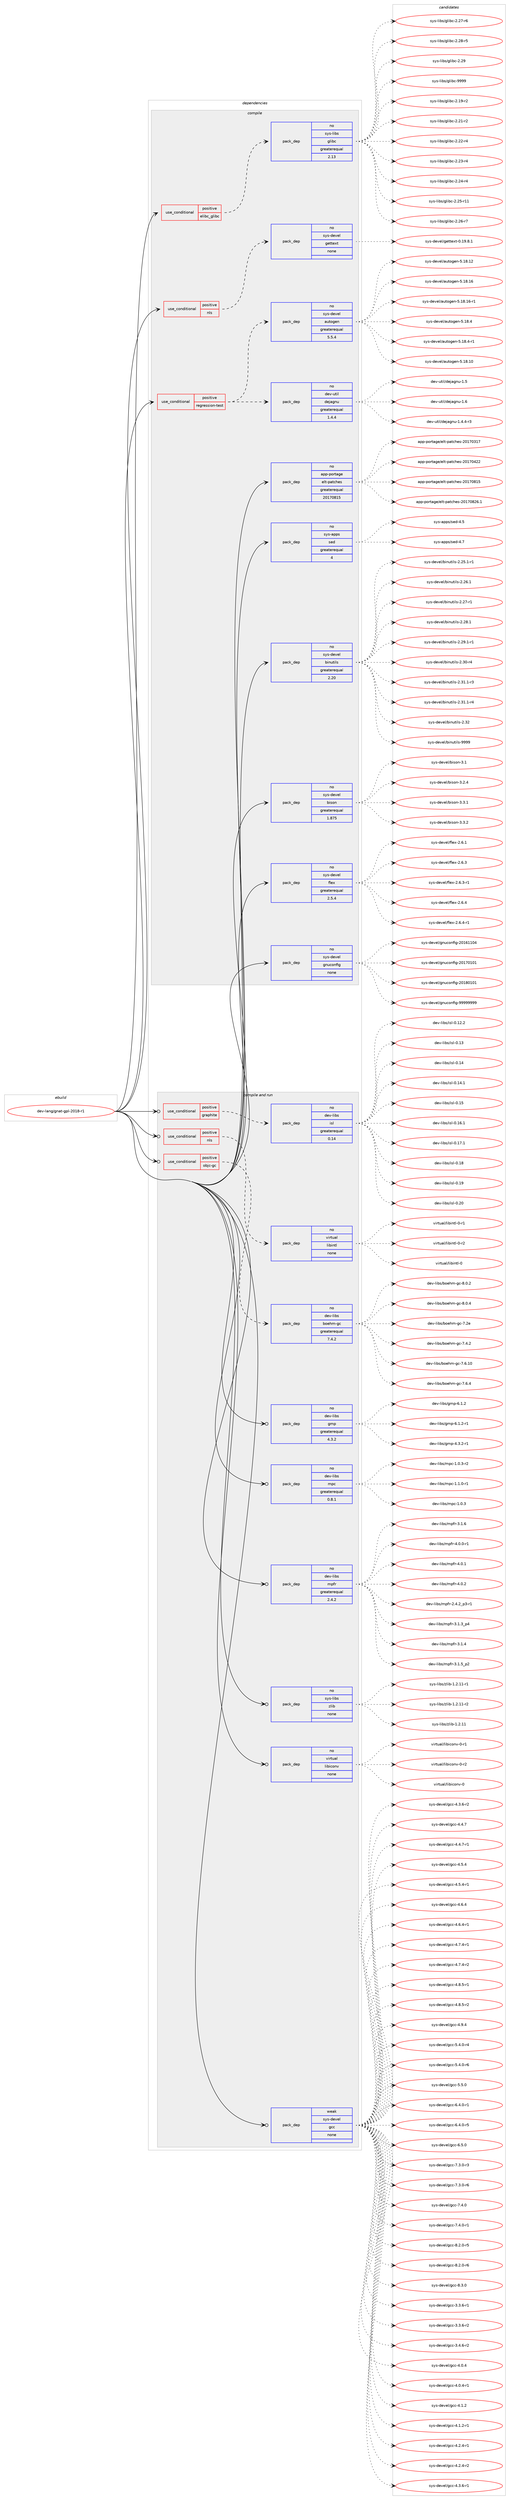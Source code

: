digraph prolog {

# *************
# Graph options
# *************

newrank=true;
concentrate=true;
compound=true;
graph [rankdir=LR,fontname=Helvetica,fontsize=10,ranksep=1.5];#, ranksep=2.5, nodesep=0.2];
edge  [arrowhead=vee];
node  [fontname=Helvetica,fontsize=10];

# **********
# The ebuild
# **********

subgraph cluster_leftcol {
color=gray;
rank=same;
label=<<i>ebuild</i>>;
id [label="dev-lang/gnat-gpl-2018-r1", color=red, width=4, href="../dev-lang/gnat-gpl-2018-r1.svg"];
}

# ****************
# The dependencies
# ****************

subgraph cluster_midcol {
color=gray;
label=<<i>dependencies</i>>;
subgraph cluster_compile {
fillcolor="#eeeeee";
style=filled;
label=<<i>compile</i>>;
subgraph cond363680 {
dependency1358928 [label=<<TABLE BORDER="0" CELLBORDER="1" CELLSPACING="0" CELLPADDING="4"><TR><TD ROWSPAN="3" CELLPADDING="10">use_conditional</TD></TR><TR><TD>positive</TD></TR><TR><TD>elibc_glibc</TD></TR></TABLE>>, shape=none, color=red];
subgraph pack972769 {
dependency1358929 [label=<<TABLE BORDER="0" CELLBORDER="1" CELLSPACING="0" CELLPADDING="4" WIDTH="220"><TR><TD ROWSPAN="6" CELLPADDING="30">pack_dep</TD></TR><TR><TD WIDTH="110">no</TD></TR><TR><TD>sys-libs</TD></TR><TR><TD>glibc</TD></TR><TR><TD>greaterequal</TD></TR><TR><TD>2.13</TD></TR></TABLE>>, shape=none, color=blue];
}
dependency1358928:e -> dependency1358929:w [weight=20,style="dashed",arrowhead="vee"];
}
id:e -> dependency1358928:w [weight=20,style="solid",arrowhead="vee"];
subgraph cond363681 {
dependency1358930 [label=<<TABLE BORDER="0" CELLBORDER="1" CELLSPACING="0" CELLPADDING="4"><TR><TD ROWSPAN="3" CELLPADDING="10">use_conditional</TD></TR><TR><TD>positive</TD></TR><TR><TD>nls</TD></TR></TABLE>>, shape=none, color=red];
subgraph pack972770 {
dependency1358931 [label=<<TABLE BORDER="0" CELLBORDER="1" CELLSPACING="0" CELLPADDING="4" WIDTH="220"><TR><TD ROWSPAN="6" CELLPADDING="30">pack_dep</TD></TR><TR><TD WIDTH="110">no</TD></TR><TR><TD>sys-devel</TD></TR><TR><TD>gettext</TD></TR><TR><TD>none</TD></TR><TR><TD></TD></TR></TABLE>>, shape=none, color=blue];
}
dependency1358930:e -> dependency1358931:w [weight=20,style="dashed",arrowhead="vee"];
}
id:e -> dependency1358930:w [weight=20,style="solid",arrowhead="vee"];
subgraph cond363682 {
dependency1358932 [label=<<TABLE BORDER="0" CELLBORDER="1" CELLSPACING="0" CELLPADDING="4"><TR><TD ROWSPAN="3" CELLPADDING="10">use_conditional</TD></TR><TR><TD>positive</TD></TR><TR><TD>regression-test</TD></TR></TABLE>>, shape=none, color=red];
subgraph pack972771 {
dependency1358933 [label=<<TABLE BORDER="0" CELLBORDER="1" CELLSPACING="0" CELLPADDING="4" WIDTH="220"><TR><TD ROWSPAN="6" CELLPADDING="30">pack_dep</TD></TR><TR><TD WIDTH="110">no</TD></TR><TR><TD>dev-util</TD></TR><TR><TD>dejagnu</TD></TR><TR><TD>greaterequal</TD></TR><TR><TD>1.4.4</TD></TR></TABLE>>, shape=none, color=blue];
}
dependency1358932:e -> dependency1358933:w [weight=20,style="dashed",arrowhead="vee"];
subgraph pack972772 {
dependency1358934 [label=<<TABLE BORDER="0" CELLBORDER="1" CELLSPACING="0" CELLPADDING="4" WIDTH="220"><TR><TD ROWSPAN="6" CELLPADDING="30">pack_dep</TD></TR><TR><TD WIDTH="110">no</TD></TR><TR><TD>sys-devel</TD></TR><TR><TD>autogen</TD></TR><TR><TD>greaterequal</TD></TR><TR><TD>5.5.4</TD></TR></TABLE>>, shape=none, color=blue];
}
dependency1358932:e -> dependency1358934:w [weight=20,style="dashed",arrowhead="vee"];
}
id:e -> dependency1358932:w [weight=20,style="solid",arrowhead="vee"];
subgraph pack972773 {
dependency1358935 [label=<<TABLE BORDER="0" CELLBORDER="1" CELLSPACING="0" CELLPADDING="4" WIDTH="220"><TR><TD ROWSPAN="6" CELLPADDING="30">pack_dep</TD></TR><TR><TD WIDTH="110">no</TD></TR><TR><TD>app-portage</TD></TR><TR><TD>elt-patches</TD></TR><TR><TD>greaterequal</TD></TR><TR><TD>20170815</TD></TR></TABLE>>, shape=none, color=blue];
}
id:e -> dependency1358935:w [weight=20,style="solid",arrowhead="vee"];
subgraph pack972774 {
dependency1358936 [label=<<TABLE BORDER="0" CELLBORDER="1" CELLSPACING="0" CELLPADDING="4" WIDTH="220"><TR><TD ROWSPAN="6" CELLPADDING="30">pack_dep</TD></TR><TR><TD WIDTH="110">no</TD></TR><TR><TD>sys-apps</TD></TR><TR><TD>sed</TD></TR><TR><TD>greaterequal</TD></TR><TR><TD>4</TD></TR></TABLE>>, shape=none, color=blue];
}
id:e -> dependency1358936:w [weight=20,style="solid",arrowhead="vee"];
subgraph pack972775 {
dependency1358937 [label=<<TABLE BORDER="0" CELLBORDER="1" CELLSPACING="0" CELLPADDING="4" WIDTH="220"><TR><TD ROWSPAN="6" CELLPADDING="30">pack_dep</TD></TR><TR><TD WIDTH="110">no</TD></TR><TR><TD>sys-devel</TD></TR><TR><TD>binutils</TD></TR><TR><TD>greaterequal</TD></TR><TR><TD>2.20</TD></TR></TABLE>>, shape=none, color=blue];
}
id:e -> dependency1358937:w [weight=20,style="solid",arrowhead="vee"];
subgraph pack972776 {
dependency1358938 [label=<<TABLE BORDER="0" CELLBORDER="1" CELLSPACING="0" CELLPADDING="4" WIDTH="220"><TR><TD ROWSPAN="6" CELLPADDING="30">pack_dep</TD></TR><TR><TD WIDTH="110">no</TD></TR><TR><TD>sys-devel</TD></TR><TR><TD>bison</TD></TR><TR><TD>greaterequal</TD></TR><TR><TD>1.875</TD></TR></TABLE>>, shape=none, color=blue];
}
id:e -> dependency1358938:w [weight=20,style="solid",arrowhead="vee"];
subgraph pack972777 {
dependency1358939 [label=<<TABLE BORDER="0" CELLBORDER="1" CELLSPACING="0" CELLPADDING="4" WIDTH="220"><TR><TD ROWSPAN="6" CELLPADDING="30">pack_dep</TD></TR><TR><TD WIDTH="110">no</TD></TR><TR><TD>sys-devel</TD></TR><TR><TD>flex</TD></TR><TR><TD>greaterequal</TD></TR><TR><TD>2.5.4</TD></TR></TABLE>>, shape=none, color=blue];
}
id:e -> dependency1358939:w [weight=20,style="solid",arrowhead="vee"];
subgraph pack972778 {
dependency1358940 [label=<<TABLE BORDER="0" CELLBORDER="1" CELLSPACING="0" CELLPADDING="4" WIDTH="220"><TR><TD ROWSPAN="6" CELLPADDING="30">pack_dep</TD></TR><TR><TD WIDTH="110">no</TD></TR><TR><TD>sys-devel</TD></TR><TR><TD>gnuconfig</TD></TR><TR><TD>none</TD></TR><TR><TD></TD></TR></TABLE>>, shape=none, color=blue];
}
id:e -> dependency1358940:w [weight=20,style="solid",arrowhead="vee"];
}
subgraph cluster_compileandrun {
fillcolor="#eeeeee";
style=filled;
label=<<i>compile and run</i>>;
subgraph cond363683 {
dependency1358941 [label=<<TABLE BORDER="0" CELLBORDER="1" CELLSPACING="0" CELLPADDING="4"><TR><TD ROWSPAN="3" CELLPADDING="10">use_conditional</TD></TR><TR><TD>positive</TD></TR><TR><TD>graphite</TD></TR></TABLE>>, shape=none, color=red];
subgraph pack972779 {
dependency1358942 [label=<<TABLE BORDER="0" CELLBORDER="1" CELLSPACING="0" CELLPADDING="4" WIDTH="220"><TR><TD ROWSPAN="6" CELLPADDING="30">pack_dep</TD></TR><TR><TD WIDTH="110">no</TD></TR><TR><TD>dev-libs</TD></TR><TR><TD>isl</TD></TR><TR><TD>greaterequal</TD></TR><TR><TD>0.14</TD></TR></TABLE>>, shape=none, color=blue];
}
dependency1358941:e -> dependency1358942:w [weight=20,style="dashed",arrowhead="vee"];
}
id:e -> dependency1358941:w [weight=20,style="solid",arrowhead="odotvee"];
subgraph cond363684 {
dependency1358943 [label=<<TABLE BORDER="0" CELLBORDER="1" CELLSPACING="0" CELLPADDING="4"><TR><TD ROWSPAN="3" CELLPADDING="10">use_conditional</TD></TR><TR><TD>positive</TD></TR><TR><TD>nls</TD></TR></TABLE>>, shape=none, color=red];
subgraph pack972780 {
dependency1358944 [label=<<TABLE BORDER="0" CELLBORDER="1" CELLSPACING="0" CELLPADDING="4" WIDTH="220"><TR><TD ROWSPAN="6" CELLPADDING="30">pack_dep</TD></TR><TR><TD WIDTH="110">no</TD></TR><TR><TD>virtual</TD></TR><TR><TD>libintl</TD></TR><TR><TD>none</TD></TR><TR><TD></TD></TR></TABLE>>, shape=none, color=blue];
}
dependency1358943:e -> dependency1358944:w [weight=20,style="dashed",arrowhead="vee"];
}
id:e -> dependency1358943:w [weight=20,style="solid",arrowhead="odotvee"];
subgraph cond363685 {
dependency1358945 [label=<<TABLE BORDER="0" CELLBORDER="1" CELLSPACING="0" CELLPADDING="4"><TR><TD ROWSPAN="3" CELLPADDING="10">use_conditional</TD></TR><TR><TD>positive</TD></TR><TR><TD>objc-gc</TD></TR></TABLE>>, shape=none, color=red];
subgraph pack972781 {
dependency1358946 [label=<<TABLE BORDER="0" CELLBORDER="1" CELLSPACING="0" CELLPADDING="4" WIDTH="220"><TR><TD ROWSPAN="6" CELLPADDING="30">pack_dep</TD></TR><TR><TD WIDTH="110">no</TD></TR><TR><TD>dev-libs</TD></TR><TR><TD>boehm-gc</TD></TR><TR><TD>greaterequal</TD></TR><TR><TD>7.4.2</TD></TR></TABLE>>, shape=none, color=blue];
}
dependency1358945:e -> dependency1358946:w [weight=20,style="dashed",arrowhead="vee"];
}
id:e -> dependency1358945:w [weight=20,style="solid",arrowhead="odotvee"];
subgraph pack972782 {
dependency1358947 [label=<<TABLE BORDER="0" CELLBORDER="1" CELLSPACING="0" CELLPADDING="4" WIDTH="220"><TR><TD ROWSPAN="6" CELLPADDING="30">pack_dep</TD></TR><TR><TD WIDTH="110">no</TD></TR><TR><TD>dev-libs</TD></TR><TR><TD>gmp</TD></TR><TR><TD>greaterequal</TD></TR><TR><TD>4.3.2</TD></TR></TABLE>>, shape=none, color=blue];
}
id:e -> dependency1358947:w [weight=20,style="solid",arrowhead="odotvee"];
subgraph pack972783 {
dependency1358948 [label=<<TABLE BORDER="0" CELLBORDER="1" CELLSPACING="0" CELLPADDING="4" WIDTH="220"><TR><TD ROWSPAN="6" CELLPADDING="30">pack_dep</TD></TR><TR><TD WIDTH="110">no</TD></TR><TR><TD>dev-libs</TD></TR><TR><TD>mpc</TD></TR><TR><TD>greaterequal</TD></TR><TR><TD>0.8.1</TD></TR></TABLE>>, shape=none, color=blue];
}
id:e -> dependency1358948:w [weight=20,style="solid",arrowhead="odotvee"];
subgraph pack972784 {
dependency1358949 [label=<<TABLE BORDER="0" CELLBORDER="1" CELLSPACING="0" CELLPADDING="4" WIDTH="220"><TR><TD ROWSPAN="6" CELLPADDING="30">pack_dep</TD></TR><TR><TD WIDTH="110">no</TD></TR><TR><TD>dev-libs</TD></TR><TR><TD>mpfr</TD></TR><TR><TD>greaterequal</TD></TR><TR><TD>2.4.2</TD></TR></TABLE>>, shape=none, color=blue];
}
id:e -> dependency1358949:w [weight=20,style="solid",arrowhead="odotvee"];
subgraph pack972785 {
dependency1358950 [label=<<TABLE BORDER="0" CELLBORDER="1" CELLSPACING="0" CELLPADDING="4" WIDTH="220"><TR><TD ROWSPAN="6" CELLPADDING="30">pack_dep</TD></TR><TR><TD WIDTH="110">no</TD></TR><TR><TD>sys-libs</TD></TR><TR><TD>zlib</TD></TR><TR><TD>none</TD></TR><TR><TD></TD></TR></TABLE>>, shape=none, color=blue];
}
id:e -> dependency1358950:w [weight=20,style="solid",arrowhead="odotvee"];
subgraph pack972786 {
dependency1358951 [label=<<TABLE BORDER="0" CELLBORDER="1" CELLSPACING="0" CELLPADDING="4" WIDTH="220"><TR><TD ROWSPAN="6" CELLPADDING="30">pack_dep</TD></TR><TR><TD WIDTH="110">no</TD></TR><TR><TD>virtual</TD></TR><TR><TD>libiconv</TD></TR><TR><TD>none</TD></TR><TR><TD></TD></TR></TABLE>>, shape=none, color=blue];
}
id:e -> dependency1358951:w [weight=20,style="solid",arrowhead="odotvee"];
subgraph pack972787 {
dependency1358952 [label=<<TABLE BORDER="0" CELLBORDER="1" CELLSPACING="0" CELLPADDING="4" WIDTH="220"><TR><TD ROWSPAN="6" CELLPADDING="30">pack_dep</TD></TR><TR><TD WIDTH="110">weak</TD></TR><TR><TD>sys-devel</TD></TR><TR><TD>gcc</TD></TR><TR><TD>none</TD></TR><TR><TD></TD></TR></TABLE>>, shape=none, color=blue];
}
id:e -> dependency1358952:w [weight=20,style="solid",arrowhead="odotvee"];
}
subgraph cluster_run {
fillcolor="#eeeeee";
style=filled;
label=<<i>run</i>>;
}
}

# **************
# The candidates
# **************

subgraph cluster_choices {
rank=same;
color=gray;
label=<<i>candidates</i>>;

subgraph choice972769 {
color=black;
nodesep=1;
choice115121115451081059811547103108105989945504649574511450 [label="sys-libs/glibc-2.19-r2", color=red, width=4,href="../sys-libs/glibc-2.19-r2.svg"];
choice115121115451081059811547103108105989945504650494511450 [label="sys-libs/glibc-2.21-r2", color=red, width=4,href="../sys-libs/glibc-2.21-r2.svg"];
choice115121115451081059811547103108105989945504650504511452 [label="sys-libs/glibc-2.22-r4", color=red, width=4,href="../sys-libs/glibc-2.22-r4.svg"];
choice115121115451081059811547103108105989945504650514511452 [label="sys-libs/glibc-2.23-r4", color=red, width=4,href="../sys-libs/glibc-2.23-r4.svg"];
choice115121115451081059811547103108105989945504650524511452 [label="sys-libs/glibc-2.24-r4", color=red, width=4,href="../sys-libs/glibc-2.24-r4.svg"];
choice11512111545108105981154710310810598994550465053451144949 [label="sys-libs/glibc-2.25-r11", color=red, width=4,href="../sys-libs/glibc-2.25-r11.svg"];
choice115121115451081059811547103108105989945504650544511455 [label="sys-libs/glibc-2.26-r7", color=red, width=4,href="../sys-libs/glibc-2.26-r7.svg"];
choice115121115451081059811547103108105989945504650554511454 [label="sys-libs/glibc-2.27-r6", color=red, width=4,href="../sys-libs/glibc-2.27-r6.svg"];
choice115121115451081059811547103108105989945504650564511453 [label="sys-libs/glibc-2.28-r5", color=red, width=4,href="../sys-libs/glibc-2.28-r5.svg"];
choice11512111545108105981154710310810598994550465057 [label="sys-libs/glibc-2.29", color=red, width=4,href="../sys-libs/glibc-2.29.svg"];
choice11512111545108105981154710310810598994557575757 [label="sys-libs/glibc-9999", color=red, width=4,href="../sys-libs/glibc-9999.svg"];
dependency1358929:e -> choice115121115451081059811547103108105989945504649574511450:w [style=dotted,weight="100"];
dependency1358929:e -> choice115121115451081059811547103108105989945504650494511450:w [style=dotted,weight="100"];
dependency1358929:e -> choice115121115451081059811547103108105989945504650504511452:w [style=dotted,weight="100"];
dependency1358929:e -> choice115121115451081059811547103108105989945504650514511452:w [style=dotted,weight="100"];
dependency1358929:e -> choice115121115451081059811547103108105989945504650524511452:w [style=dotted,weight="100"];
dependency1358929:e -> choice11512111545108105981154710310810598994550465053451144949:w [style=dotted,weight="100"];
dependency1358929:e -> choice115121115451081059811547103108105989945504650544511455:w [style=dotted,weight="100"];
dependency1358929:e -> choice115121115451081059811547103108105989945504650554511454:w [style=dotted,weight="100"];
dependency1358929:e -> choice115121115451081059811547103108105989945504650564511453:w [style=dotted,weight="100"];
dependency1358929:e -> choice11512111545108105981154710310810598994550465057:w [style=dotted,weight="100"];
dependency1358929:e -> choice11512111545108105981154710310810598994557575757:w [style=dotted,weight="100"];
}
subgraph choice972770 {
color=black;
nodesep=1;
choice1151211154510010111810110847103101116116101120116454846495746564649 [label="sys-devel/gettext-0.19.8.1", color=red, width=4,href="../sys-devel/gettext-0.19.8.1.svg"];
dependency1358931:e -> choice1151211154510010111810110847103101116116101120116454846495746564649:w [style=dotted,weight="100"];
}
subgraph choice972771 {
color=black;
nodesep=1;
choice1001011184511711610510847100101106971031101174549465246524511451 [label="dev-util/dejagnu-1.4.4-r3", color=red, width=4,href="../dev-util/dejagnu-1.4.4-r3.svg"];
choice10010111845117116105108471001011069710311011745494653 [label="dev-util/dejagnu-1.5", color=red, width=4,href="../dev-util/dejagnu-1.5.svg"];
choice10010111845117116105108471001011069710311011745494654 [label="dev-util/dejagnu-1.6", color=red, width=4,href="../dev-util/dejagnu-1.6.svg"];
dependency1358933:e -> choice1001011184511711610510847100101106971031101174549465246524511451:w [style=dotted,weight="100"];
dependency1358933:e -> choice10010111845117116105108471001011069710311011745494653:w [style=dotted,weight="100"];
dependency1358933:e -> choice10010111845117116105108471001011069710311011745494654:w [style=dotted,weight="100"];
}
subgraph choice972772 {
color=black;
nodesep=1;
choice1151211154510010111810110847971171161111031011104553464956464948 [label="sys-devel/autogen-5.18.10", color=red, width=4,href="../sys-devel/autogen-5.18.10.svg"];
choice1151211154510010111810110847971171161111031011104553464956464950 [label="sys-devel/autogen-5.18.12", color=red, width=4,href="../sys-devel/autogen-5.18.12.svg"];
choice1151211154510010111810110847971171161111031011104553464956464954 [label="sys-devel/autogen-5.18.16", color=red, width=4,href="../sys-devel/autogen-5.18.16.svg"];
choice11512111545100101118101108479711711611110310111045534649564649544511449 [label="sys-devel/autogen-5.18.16-r1", color=red, width=4,href="../sys-devel/autogen-5.18.16-r1.svg"];
choice11512111545100101118101108479711711611110310111045534649564652 [label="sys-devel/autogen-5.18.4", color=red, width=4,href="../sys-devel/autogen-5.18.4.svg"];
choice115121115451001011181011084797117116111103101110455346495646524511449 [label="sys-devel/autogen-5.18.4-r1", color=red, width=4,href="../sys-devel/autogen-5.18.4-r1.svg"];
dependency1358934:e -> choice1151211154510010111810110847971171161111031011104553464956464948:w [style=dotted,weight="100"];
dependency1358934:e -> choice1151211154510010111810110847971171161111031011104553464956464950:w [style=dotted,weight="100"];
dependency1358934:e -> choice1151211154510010111810110847971171161111031011104553464956464954:w [style=dotted,weight="100"];
dependency1358934:e -> choice11512111545100101118101108479711711611110310111045534649564649544511449:w [style=dotted,weight="100"];
dependency1358934:e -> choice11512111545100101118101108479711711611110310111045534649564652:w [style=dotted,weight="100"];
dependency1358934:e -> choice115121115451001011181011084797117116111103101110455346495646524511449:w [style=dotted,weight="100"];
}
subgraph choice972773 {
color=black;
nodesep=1;
choice97112112451121111141169710310147101108116451129711699104101115455048495548514955 [label="app-portage/elt-patches-20170317", color=red, width=4,href="../app-portage/elt-patches-20170317.svg"];
choice97112112451121111141169710310147101108116451129711699104101115455048495548525050 [label="app-portage/elt-patches-20170422", color=red, width=4,href="../app-portage/elt-patches-20170422.svg"];
choice97112112451121111141169710310147101108116451129711699104101115455048495548564953 [label="app-portage/elt-patches-20170815", color=red, width=4,href="../app-portage/elt-patches-20170815.svg"];
choice971121124511211111411697103101471011081164511297116991041011154550484955485650544649 [label="app-portage/elt-patches-20170826.1", color=red, width=4,href="../app-portage/elt-patches-20170826.1.svg"];
dependency1358935:e -> choice97112112451121111141169710310147101108116451129711699104101115455048495548514955:w [style=dotted,weight="100"];
dependency1358935:e -> choice97112112451121111141169710310147101108116451129711699104101115455048495548525050:w [style=dotted,weight="100"];
dependency1358935:e -> choice97112112451121111141169710310147101108116451129711699104101115455048495548564953:w [style=dotted,weight="100"];
dependency1358935:e -> choice971121124511211111411697103101471011081164511297116991041011154550484955485650544649:w [style=dotted,weight="100"];
}
subgraph choice972774 {
color=black;
nodesep=1;
choice11512111545971121121154711510110045524653 [label="sys-apps/sed-4.5", color=red, width=4,href="../sys-apps/sed-4.5.svg"];
choice11512111545971121121154711510110045524655 [label="sys-apps/sed-4.7", color=red, width=4,href="../sys-apps/sed-4.7.svg"];
dependency1358936:e -> choice11512111545971121121154711510110045524653:w [style=dotted,weight="100"];
dependency1358936:e -> choice11512111545971121121154711510110045524655:w [style=dotted,weight="100"];
}
subgraph choice972775 {
color=black;
nodesep=1;
choice115121115451001011181011084798105110117116105108115455046505346494511449 [label="sys-devel/binutils-2.25.1-r1", color=red, width=4,href="../sys-devel/binutils-2.25.1-r1.svg"];
choice11512111545100101118101108479810511011711610510811545504650544649 [label="sys-devel/binutils-2.26.1", color=red, width=4,href="../sys-devel/binutils-2.26.1.svg"];
choice11512111545100101118101108479810511011711610510811545504650554511449 [label="sys-devel/binutils-2.27-r1", color=red, width=4,href="../sys-devel/binutils-2.27-r1.svg"];
choice11512111545100101118101108479810511011711610510811545504650564649 [label="sys-devel/binutils-2.28.1", color=red, width=4,href="../sys-devel/binutils-2.28.1.svg"];
choice115121115451001011181011084798105110117116105108115455046505746494511449 [label="sys-devel/binutils-2.29.1-r1", color=red, width=4,href="../sys-devel/binutils-2.29.1-r1.svg"];
choice11512111545100101118101108479810511011711610510811545504651484511452 [label="sys-devel/binutils-2.30-r4", color=red, width=4,href="../sys-devel/binutils-2.30-r4.svg"];
choice115121115451001011181011084798105110117116105108115455046514946494511451 [label="sys-devel/binutils-2.31.1-r3", color=red, width=4,href="../sys-devel/binutils-2.31.1-r3.svg"];
choice115121115451001011181011084798105110117116105108115455046514946494511452 [label="sys-devel/binutils-2.31.1-r4", color=red, width=4,href="../sys-devel/binutils-2.31.1-r4.svg"];
choice1151211154510010111810110847981051101171161051081154550465150 [label="sys-devel/binutils-2.32", color=red, width=4,href="../sys-devel/binutils-2.32.svg"];
choice1151211154510010111810110847981051101171161051081154557575757 [label="sys-devel/binutils-9999", color=red, width=4,href="../sys-devel/binutils-9999.svg"];
dependency1358937:e -> choice115121115451001011181011084798105110117116105108115455046505346494511449:w [style=dotted,weight="100"];
dependency1358937:e -> choice11512111545100101118101108479810511011711610510811545504650544649:w [style=dotted,weight="100"];
dependency1358937:e -> choice11512111545100101118101108479810511011711610510811545504650554511449:w [style=dotted,weight="100"];
dependency1358937:e -> choice11512111545100101118101108479810511011711610510811545504650564649:w [style=dotted,weight="100"];
dependency1358937:e -> choice115121115451001011181011084798105110117116105108115455046505746494511449:w [style=dotted,weight="100"];
dependency1358937:e -> choice11512111545100101118101108479810511011711610510811545504651484511452:w [style=dotted,weight="100"];
dependency1358937:e -> choice115121115451001011181011084798105110117116105108115455046514946494511451:w [style=dotted,weight="100"];
dependency1358937:e -> choice115121115451001011181011084798105110117116105108115455046514946494511452:w [style=dotted,weight="100"];
dependency1358937:e -> choice1151211154510010111810110847981051101171161051081154550465150:w [style=dotted,weight="100"];
dependency1358937:e -> choice1151211154510010111810110847981051101171161051081154557575757:w [style=dotted,weight="100"];
}
subgraph choice972776 {
color=black;
nodesep=1;
choice11512111545100101118101108479810511511111045514649 [label="sys-devel/bison-3.1", color=red, width=4,href="../sys-devel/bison-3.1.svg"];
choice115121115451001011181011084798105115111110455146504652 [label="sys-devel/bison-3.2.4", color=red, width=4,href="../sys-devel/bison-3.2.4.svg"];
choice115121115451001011181011084798105115111110455146514649 [label="sys-devel/bison-3.3.1", color=red, width=4,href="../sys-devel/bison-3.3.1.svg"];
choice115121115451001011181011084798105115111110455146514650 [label="sys-devel/bison-3.3.2", color=red, width=4,href="../sys-devel/bison-3.3.2.svg"];
dependency1358938:e -> choice11512111545100101118101108479810511511111045514649:w [style=dotted,weight="100"];
dependency1358938:e -> choice115121115451001011181011084798105115111110455146504652:w [style=dotted,weight="100"];
dependency1358938:e -> choice115121115451001011181011084798105115111110455146514649:w [style=dotted,weight="100"];
dependency1358938:e -> choice115121115451001011181011084798105115111110455146514650:w [style=dotted,weight="100"];
}
subgraph choice972777 {
color=black;
nodesep=1;
choice1151211154510010111810110847102108101120455046544649 [label="sys-devel/flex-2.6.1", color=red, width=4,href="../sys-devel/flex-2.6.1.svg"];
choice1151211154510010111810110847102108101120455046544651 [label="sys-devel/flex-2.6.3", color=red, width=4,href="../sys-devel/flex-2.6.3.svg"];
choice11512111545100101118101108471021081011204550465446514511449 [label="sys-devel/flex-2.6.3-r1", color=red, width=4,href="../sys-devel/flex-2.6.3-r1.svg"];
choice1151211154510010111810110847102108101120455046544652 [label="sys-devel/flex-2.6.4", color=red, width=4,href="../sys-devel/flex-2.6.4.svg"];
choice11512111545100101118101108471021081011204550465446524511449 [label="sys-devel/flex-2.6.4-r1", color=red, width=4,href="../sys-devel/flex-2.6.4-r1.svg"];
dependency1358939:e -> choice1151211154510010111810110847102108101120455046544649:w [style=dotted,weight="100"];
dependency1358939:e -> choice1151211154510010111810110847102108101120455046544651:w [style=dotted,weight="100"];
dependency1358939:e -> choice11512111545100101118101108471021081011204550465446514511449:w [style=dotted,weight="100"];
dependency1358939:e -> choice1151211154510010111810110847102108101120455046544652:w [style=dotted,weight="100"];
dependency1358939:e -> choice11512111545100101118101108471021081011204550465446524511449:w [style=dotted,weight="100"];
}
subgraph choice972778 {
color=black;
nodesep=1;
choice115121115451001011181011084710311011799111110102105103455048495449494852 [label="sys-devel/gnuconfig-20161104", color=red, width=4,href="../sys-devel/gnuconfig-20161104.svg"];
choice115121115451001011181011084710311011799111110102105103455048495548494849 [label="sys-devel/gnuconfig-20170101", color=red, width=4,href="../sys-devel/gnuconfig-20170101.svg"];
choice115121115451001011181011084710311011799111110102105103455048495648494849 [label="sys-devel/gnuconfig-20180101", color=red, width=4,href="../sys-devel/gnuconfig-20180101.svg"];
choice115121115451001011181011084710311011799111110102105103455757575757575757 [label="sys-devel/gnuconfig-99999999", color=red, width=4,href="../sys-devel/gnuconfig-99999999.svg"];
dependency1358940:e -> choice115121115451001011181011084710311011799111110102105103455048495449494852:w [style=dotted,weight="100"];
dependency1358940:e -> choice115121115451001011181011084710311011799111110102105103455048495548494849:w [style=dotted,weight="100"];
dependency1358940:e -> choice115121115451001011181011084710311011799111110102105103455048495648494849:w [style=dotted,weight="100"];
dependency1358940:e -> choice115121115451001011181011084710311011799111110102105103455757575757575757:w [style=dotted,weight="100"];
}
subgraph choice972779 {
color=black;
nodesep=1;
choice10010111845108105981154710511510845484649504650 [label="dev-libs/isl-0.12.2", color=red, width=4,href="../dev-libs/isl-0.12.2.svg"];
choice1001011184510810598115471051151084548464951 [label="dev-libs/isl-0.13", color=red, width=4,href="../dev-libs/isl-0.13.svg"];
choice1001011184510810598115471051151084548464952 [label="dev-libs/isl-0.14", color=red, width=4,href="../dev-libs/isl-0.14.svg"];
choice10010111845108105981154710511510845484649524649 [label="dev-libs/isl-0.14.1", color=red, width=4,href="../dev-libs/isl-0.14.1.svg"];
choice1001011184510810598115471051151084548464953 [label="dev-libs/isl-0.15", color=red, width=4,href="../dev-libs/isl-0.15.svg"];
choice10010111845108105981154710511510845484649544649 [label="dev-libs/isl-0.16.1", color=red, width=4,href="../dev-libs/isl-0.16.1.svg"];
choice10010111845108105981154710511510845484649554649 [label="dev-libs/isl-0.17.1", color=red, width=4,href="../dev-libs/isl-0.17.1.svg"];
choice1001011184510810598115471051151084548464956 [label="dev-libs/isl-0.18", color=red, width=4,href="../dev-libs/isl-0.18.svg"];
choice1001011184510810598115471051151084548464957 [label="dev-libs/isl-0.19", color=red, width=4,href="../dev-libs/isl-0.19.svg"];
choice1001011184510810598115471051151084548465048 [label="dev-libs/isl-0.20", color=red, width=4,href="../dev-libs/isl-0.20.svg"];
dependency1358942:e -> choice10010111845108105981154710511510845484649504650:w [style=dotted,weight="100"];
dependency1358942:e -> choice1001011184510810598115471051151084548464951:w [style=dotted,weight="100"];
dependency1358942:e -> choice1001011184510810598115471051151084548464952:w [style=dotted,weight="100"];
dependency1358942:e -> choice10010111845108105981154710511510845484649524649:w [style=dotted,weight="100"];
dependency1358942:e -> choice1001011184510810598115471051151084548464953:w [style=dotted,weight="100"];
dependency1358942:e -> choice10010111845108105981154710511510845484649544649:w [style=dotted,weight="100"];
dependency1358942:e -> choice10010111845108105981154710511510845484649554649:w [style=dotted,weight="100"];
dependency1358942:e -> choice1001011184510810598115471051151084548464956:w [style=dotted,weight="100"];
dependency1358942:e -> choice1001011184510810598115471051151084548464957:w [style=dotted,weight="100"];
dependency1358942:e -> choice1001011184510810598115471051151084548465048:w [style=dotted,weight="100"];
}
subgraph choice972780 {
color=black;
nodesep=1;
choice1181051141161179710847108105981051101161084548 [label="virtual/libintl-0", color=red, width=4,href="../virtual/libintl-0.svg"];
choice11810511411611797108471081059810511011610845484511449 [label="virtual/libintl-0-r1", color=red, width=4,href="../virtual/libintl-0-r1.svg"];
choice11810511411611797108471081059810511011610845484511450 [label="virtual/libintl-0-r2", color=red, width=4,href="../virtual/libintl-0-r2.svg"];
dependency1358944:e -> choice1181051141161179710847108105981051101161084548:w [style=dotted,weight="100"];
dependency1358944:e -> choice11810511411611797108471081059810511011610845484511449:w [style=dotted,weight="100"];
dependency1358944:e -> choice11810511411611797108471081059810511011610845484511450:w [style=dotted,weight="100"];
}
subgraph choice972781 {
color=black;
nodesep=1;
choice10010111845108105981154798111101104109451039945554650101 [label="dev-libs/boehm-gc-7.2e", color=red, width=4,href="../dev-libs/boehm-gc-7.2e.svg"];
choice100101118451081059811547981111011041094510399455546524650 [label="dev-libs/boehm-gc-7.4.2", color=red, width=4,href="../dev-libs/boehm-gc-7.4.2.svg"];
choice10010111845108105981154798111101104109451039945554654464948 [label="dev-libs/boehm-gc-7.6.10", color=red, width=4,href="../dev-libs/boehm-gc-7.6.10.svg"];
choice100101118451081059811547981111011041094510399455546544652 [label="dev-libs/boehm-gc-7.6.4", color=red, width=4,href="../dev-libs/boehm-gc-7.6.4.svg"];
choice100101118451081059811547981111011041094510399455646484650 [label="dev-libs/boehm-gc-8.0.2", color=red, width=4,href="../dev-libs/boehm-gc-8.0.2.svg"];
choice100101118451081059811547981111011041094510399455646484652 [label="dev-libs/boehm-gc-8.0.4", color=red, width=4,href="../dev-libs/boehm-gc-8.0.4.svg"];
dependency1358946:e -> choice10010111845108105981154798111101104109451039945554650101:w [style=dotted,weight="100"];
dependency1358946:e -> choice100101118451081059811547981111011041094510399455546524650:w [style=dotted,weight="100"];
dependency1358946:e -> choice10010111845108105981154798111101104109451039945554654464948:w [style=dotted,weight="100"];
dependency1358946:e -> choice100101118451081059811547981111011041094510399455546544652:w [style=dotted,weight="100"];
dependency1358946:e -> choice100101118451081059811547981111011041094510399455646484650:w [style=dotted,weight="100"];
dependency1358946:e -> choice100101118451081059811547981111011041094510399455646484652:w [style=dotted,weight="100"];
}
subgraph choice972782 {
color=black;
nodesep=1;
choice1001011184510810598115471031091124552465146504511449 [label="dev-libs/gmp-4.3.2-r1", color=red, width=4,href="../dev-libs/gmp-4.3.2-r1.svg"];
choice100101118451081059811547103109112455446494650 [label="dev-libs/gmp-6.1.2", color=red, width=4,href="../dev-libs/gmp-6.1.2.svg"];
choice1001011184510810598115471031091124554464946504511449 [label="dev-libs/gmp-6.1.2-r1", color=red, width=4,href="../dev-libs/gmp-6.1.2-r1.svg"];
dependency1358947:e -> choice1001011184510810598115471031091124552465146504511449:w [style=dotted,weight="100"];
dependency1358947:e -> choice100101118451081059811547103109112455446494650:w [style=dotted,weight="100"];
dependency1358947:e -> choice1001011184510810598115471031091124554464946504511449:w [style=dotted,weight="100"];
}
subgraph choice972783 {
color=black;
nodesep=1;
choice10010111845108105981154710911299454946484651 [label="dev-libs/mpc-1.0.3", color=red, width=4,href="../dev-libs/mpc-1.0.3.svg"];
choice100101118451081059811547109112994549464846514511450 [label="dev-libs/mpc-1.0.3-r2", color=red, width=4,href="../dev-libs/mpc-1.0.3-r2.svg"];
choice100101118451081059811547109112994549464946484511449 [label="dev-libs/mpc-1.1.0-r1", color=red, width=4,href="../dev-libs/mpc-1.1.0-r1.svg"];
dependency1358948:e -> choice10010111845108105981154710911299454946484651:w [style=dotted,weight="100"];
dependency1358948:e -> choice100101118451081059811547109112994549464846514511450:w [style=dotted,weight="100"];
dependency1358948:e -> choice100101118451081059811547109112994549464946484511449:w [style=dotted,weight="100"];
}
subgraph choice972784 {
color=black;
nodesep=1;
choice10010111845108105981154710911210211445504652465095112514511449 [label="dev-libs/mpfr-2.4.2_p3-r1", color=red, width=4,href="../dev-libs/mpfr-2.4.2_p3-r1.svg"];
choice1001011184510810598115471091121021144551464946519511252 [label="dev-libs/mpfr-3.1.3_p4", color=red, width=4,href="../dev-libs/mpfr-3.1.3_p4.svg"];
choice100101118451081059811547109112102114455146494652 [label="dev-libs/mpfr-3.1.4", color=red, width=4,href="../dev-libs/mpfr-3.1.4.svg"];
choice1001011184510810598115471091121021144551464946539511250 [label="dev-libs/mpfr-3.1.5_p2", color=red, width=4,href="../dev-libs/mpfr-3.1.5_p2.svg"];
choice100101118451081059811547109112102114455146494654 [label="dev-libs/mpfr-3.1.6", color=red, width=4,href="../dev-libs/mpfr-3.1.6.svg"];
choice1001011184510810598115471091121021144552464846484511449 [label="dev-libs/mpfr-4.0.0-r1", color=red, width=4,href="../dev-libs/mpfr-4.0.0-r1.svg"];
choice100101118451081059811547109112102114455246484649 [label="dev-libs/mpfr-4.0.1", color=red, width=4,href="../dev-libs/mpfr-4.0.1.svg"];
choice100101118451081059811547109112102114455246484650 [label="dev-libs/mpfr-4.0.2", color=red, width=4,href="../dev-libs/mpfr-4.0.2.svg"];
dependency1358949:e -> choice10010111845108105981154710911210211445504652465095112514511449:w [style=dotted,weight="100"];
dependency1358949:e -> choice1001011184510810598115471091121021144551464946519511252:w [style=dotted,weight="100"];
dependency1358949:e -> choice100101118451081059811547109112102114455146494652:w [style=dotted,weight="100"];
dependency1358949:e -> choice1001011184510810598115471091121021144551464946539511250:w [style=dotted,weight="100"];
dependency1358949:e -> choice100101118451081059811547109112102114455146494654:w [style=dotted,weight="100"];
dependency1358949:e -> choice1001011184510810598115471091121021144552464846484511449:w [style=dotted,weight="100"];
dependency1358949:e -> choice100101118451081059811547109112102114455246484649:w [style=dotted,weight="100"];
dependency1358949:e -> choice100101118451081059811547109112102114455246484650:w [style=dotted,weight="100"];
}
subgraph choice972785 {
color=black;
nodesep=1;
choice1151211154510810598115471221081059845494650464949 [label="sys-libs/zlib-1.2.11", color=red, width=4,href="../sys-libs/zlib-1.2.11.svg"];
choice11512111545108105981154712210810598454946504649494511449 [label="sys-libs/zlib-1.2.11-r1", color=red, width=4,href="../sys-libs/zlib-1.2.11-r1.svg"];
choice11512111545108105981154712210810598454946504649494511450 [label="sys-libs/zlib-1.2.11-r2", color=red, width=4,href="../sys-libs/zlib-1.2.11-r2.svg"];
dependency1358950:e -> choice1151211154510810598115471221081059845494650464949:w [style=dotted,weight="100"];
dependency1358950:e -> choice11512111545108105981154712210810598454946504649494511449:w [style=dotted,weight="100"];
dependency1358950:e -> choice11512111545108105981154712210810598454946504649494511450:w [style=dotted,weight="100"];
}
subgraph choice972786 {
color=black;
nodesep=1;
choice118105114116117971084710810598105991111101184548 [label="virtual/libiconv-0", color=red, width=4,href="../virtual/libiconv-0.svg"];
choice1181051141161179710847108105981059911111011845484511449 [label="virtual/libiconv-0-r1", color=red, width=4,href="../virtual/libiconv-0-r1.svg"];
choice1181051141161179710847108105981059911111011845484511450 [label="virtual/libiconv-0-r2", color=red, width=4,href="../virtual/libiconv-0-r2.svg"];
dependency1358951:e -> choice118105114116117971084710810598105991111101184548:w [style=dotted,weight="100"];
dependency1358951:e -> choice1181051141161179710847108105981059911111011845484511449:w [style=dotted,weight="100"];
dependency1358951:e -> choice1181051141161179710847108105981059911111011845484511450:w [style=dotted,weight="100"];
}
subgraph choice972787 {
color=black;
nodesep=1;
choice115121115451001011181011084710399994551465146544511449 [label="sys-devel/gcc-3.3.6-r1", color=red, width=4,href="../sys-devel/gcc-3.3.6-r1.svg"];
choice115121115451001011181011084710399994551465146544511450 [label="sys-devel/gcc-3.3.6-r2", color=red, width=4,href="../sys-devel/gcc-3.3.6-r2.svg"];
choice115121115451001011181011084710399994551465246544511450 [label="sys-devel/gcc-3.4.6-r2", color=red, width=4,href="../sys-devel/gcc-3.4.6-r2.svg"];
choice11512111545100101118101108471039999455246484652 [label="sys-devel/gcc-4.0.4", color=red, width=4,href="../sys-devel/gcc-4.0.4.svg"];
choice115121115451001011181011084710399994552464846524511449 [label="sys-devel/gcc-4.0.4-r1", color=red, width=4,href="../sys-devel/gcc-4.0.4-r1.svg"];
choice11512111545100101118101108471039999455246494650 [label="sys-devel/gcc-4.1.2", color=red, width=4,href="../sys-devel/gcc-4.1.2.svg"];
choice115121115451001011181011084710399994552464946504511449 [label="sys-devel/gcc-4.1.2-r1", color=red, width=4,href="../sys-devel/gcc-4.1.2-r1.svg"];
choice115121115451001011181011084710399994552465046524511449 [label="sys-devel/gcc-4.2.4-r1", color=red, width=4,href="../sys-devel/gcc-4.2.4-r1.svg"];
choice115121115451001011181011084710399994552465046524511450 [label="sys-devel/gcc-4.2.4-r2", color=red, width=4,href="../sys-devel/gcc-4.2.4-r2.svg"];
choice115121115451001011181011084710399994552465146544511449 [label="sys-devel/gcc-4.3.6-r1", color=red, width=4,href="../sys-devel/gcc-4.3.6-r1.svg"];
choice115121115451001011181011084710399994552465146544511450 [label="sys-devel/gcc-4.3.6-r2", color=red, width=4,href="../sys-devel/gcc-4.3.6-r2.svg"];
choice11512111545100101118101108471039999455246524655 [label="sys-devel/gcc-4.4.7", color=red, width=4,href="../sys-devel/gcc-4.4.7.svg"];
choice115121115451001011181011084710399994552465246554511449 [label="sys-devel/gcc-4.4.7-r1", color=red, width=4,href="../sys-devel/gcc-4.4.7-r1.svg"];
choice11512111545100101118101108471039999455246534652 [label="sys-devel/gcc-4.5.4", color=red, width=4,href="../sys-devel/gcc-4.5.4.svg"];
choice115121115451001011181011084710399994552465346524511449 [label="sys-devel/gcc-4.5.4-r1", color=red, width=4,href="../sys-devel/gcc-4.5.4-r1.svg"];
choice11512111545100101118101108471039999455246544652 [label="sys-devel/gcc-4.6.4", color=red, width=4,href="../sys-devel/gcc-4.6.4.svg"];
choice115121115451001011181011084710399994552465446524511449 [label="sys-devel/gcc-4.6.4-r1", color=red, width=4,href="../sys-devel/gcc-4.6.4-r1.svg"];
choice115121115451001011181011084710399994552465546524511449 [label="sys-devel/gcc-4.7.4-r1", color=red, width=4,href="../sys-devel/gcc-4.7.4-r1.svg"];
choice115121115451001011181011084710399994552465546524511450 [label="sys-devel/gcc-4.7.4-r2", color=red, width=4,href="../sys-devel/gcc-4.7.4-r2.svg"];
choice115121115451001011181011084710399994552465646534511449 [label="sys-devel/gcc-4.8.5-r1", color=red, width=4,href="../sys-devel/gcc-4.8.5-r1.svg"];
choice115121115451001011181011084710399994552465646534511450 [label="sys-devel/gcc-4.8.5-r2", color=red, width=4,href="../sys-devel/gcc-4.8.5-r2.svg"];
choice11512111545100101118101108471039999455246574652 [label="sys-devel/gcc-4.9.4", color=red, width=4,href="../sys-devel/gcc-4.9.4.svg"];
choice115121115451001011181011084710399994553465246484511452 [label="sys-devel/gcc-5.4.0-r4", color=red, width=4,href="../sys-devel/gcc-5.4.0-r4.svg"];
choice115121115451001011181011084710399994553465246484511454 [label="sys-devel/gcc-5.4.0-r6", color=red, width=4,href="../sys-devel/gcc-5.4.0-r6.svg"];
choice11512111545100101118101108471039999455346534648 [label="sys-devel/gcc-5.5.0", color=red, width=4,href="../sys-devel/gcc-5.5.0.svg"];
choice115121115451001011181011084710399994554465246484511449 [label="sys-devel/gcc-6.4.0-r1", color=red, width=4,href="../sys-devel/gcc-6.4.0-r1.svg"];
choice115121115451001011181011084710399994554465246484511453 [label="sys-devel/gcc-6.4.0-r5", color=red, width=4,href="../sys-devel/gcc-6.4.0-r5.svg"];
choice11512111545100101118101108471039999455446534648 [label="sys-devel/gcc-6.5.0", color=red, width=4,href="../sys-devel/gcc-6.5.0.svg"];
choice115121115451001011181011084710399994555465146484511451 [label="sys-devel/gcc-7.3.0-r3", color=red, width=4,href="../sys-devel/gcc-7.3.0-r3.svg"];
choice115121115451001011181011084710399994555465146484511454 [label="sys-devel/gcc-7.3.0-r6", color=red, width=4,href="../sys-devel/gcc-7.3.0-r6.svg"];
choice11512111545100101118101108471039999455546524648 [label="sys-devel/gcc-7.4.0", color=red, width=4,href="../sys-devel/gcc-7.4.0.svg"];
choice115121115451001011181011084710399994555465246484511449 [label="sys-devel/gcc-7.4.0-r1", color=red, width=4,href="../sys-devel/gcc-7.4.0-r1.svg"];
choice115121115451001011181011084710399994556465046484511453 [label="sys-devel/gcc-8.2.0-r5", color=red, width=4,href="../sys-devel/gcc-8.2.0-r5.svg"];
choice115121115451001011181011084710399994556465046484511454 [label="sys-devel/gcc-8.2.0-r6", color=red, width=4,href="../sys-devel/gcc-8.2.0-r6.svg"];
choice11512111545100101118101108471039999455646514648 [label="sys-devel/gcc-8.3.0", color=red, width=4,href="../sys-devel/gcc-8.3.0.svg"];
dependency1358952:e -> choice115121115451001011181011084710399994551465146544511449:w [style=dotted,weight="100"];
dependency1358952:e -> choice115121115451001011181011084710399994551465146544511450:w [style=dotted,weight="100"];
dependency1358952:e -> choice115121115451001011181011084710399994551465246544511450:w [style=dotted,weight="100"];
dependency1358952:e -> choice11512111545100101118101108471039999455246484652:w [style=dotted,weight="100"];
dependency1358952:e -> choice115121115451001011181011084710399994552464846524511449:w [style=dotted,weight="100"];
dependency1358952:e -> choice11512111545100101118101108471039999455246494650:w [style=dotted,weight="100"];
dependency1358952:e -> choice115121115451001011181011084710399994552464946504511449:w [style=dotted,weight="100"];
dependency1358952:e -> choice115121115451001011181011084710399994552465046524511449:w [style=dotted,weight="100"];
dependency1358952:e -> choice115121115451001011181011084710399994552465046524511450:w [style=dotted,weight="100"];
dependency1358952:e -> choice115121115451001011181011084710399994552465146544511449:w [style=dotted,weight="100"];
dependency1358952:e -> choice115121115451001011181011084710399994552465146544511450:w [style=dotted,weight="100"];
dependency1358952:e -> choice11512111545100101118101108471039999455246524655:w [style=dotted,weight="100"];
dependency1358952:e -> choice115121115451001011181011084710399994552465246554511449:w [style=dotted,weight="100"];
dependency1358952:e -> choice11512111545100101118101108471039999455246534652:w [style=dotted,weight="100"];
dependency1358952:e -> choice115121115451001011181011084710399994552465346524511449:w [style=dotted,weight="100"];
dependency1358952:e -> choice11512111545100101118101108471039999455246544652:w [style=dotted,weight="100"];
dependency1358952:e -> choice115121115451001011181011084710399994552465446524511449:w [style=dotted,weight="100"];
dependency1358952:e -> choice115121115451001011181011084710399994552465546524511449:w [style=dotted,weight="100"];
dependency1358952:e -> choice115121115451001011181011084710399994552465546524511450:w [style=dotted,weight="100"];
dependency1358952:e -> choice115121115451001011181011084710399994552465646534511449:w [style=dotted,weight="100"];
dependency1358952:e -> choice115121115451001011181011084710399994552465646534511450:w [style=dotted,weight="100"];
dependency1358952:e -> choice11512111545100101118101108471039999455246574652:w [style=dotted,weight="100"];
dependency1358952:e -> choice115121115451001011181011084710399994553465246484511452:w [style=dotted,weight="100"];
dependency1358952:e -> choice115121115451001011181011084710399994553465246484511454:w [style=dotted,weight="100"];
dependency1358952:e -> choice11512111545100101118101108471039999455346534648:w [style=dotted,weight="100"];
dependency1358952:e -> choice115121115451001011181011084710399994554465246484511449:w [style=dotted,weight="100"];
dependency1358952:e -> choice115121115451001011181011084710399994554465246484511453:w [style=dotted,weight="100"];
dependency1358952:e -> choice11512111545100101118101108471039999455446534648:w [style=dotted,weight="100"];
dependency1358952:e -> choice115121115451001011181011084710399994555465146484511451:w [style=dotted,weight="100"];
dependency1358952:e -> choice115121115451001011181011084710399994555465146484511454:w [style=dotted,weight="100"];
dependency1358952:e -> choice11512111545100101118101108471039999455546524648:w [style=dotted,weight="100"];
dependency1358952:e -> choice115121115451001011181011084710399994555465246484511449:w [style=dotted,weight="100"];
dependency1358952:e -> choice115121115451001011181011084710399994556465046484511453:w [style=dotted,weight="100"];
dependency1358952:e -> choice115121115451001011181011084710399994556465046484511454:w [style=dotted,weight="100"];
dependency1358952:e -> choice11512111545100101118101108471039999455646514648:w [style=dotted,weight="100"];
}
}

}
